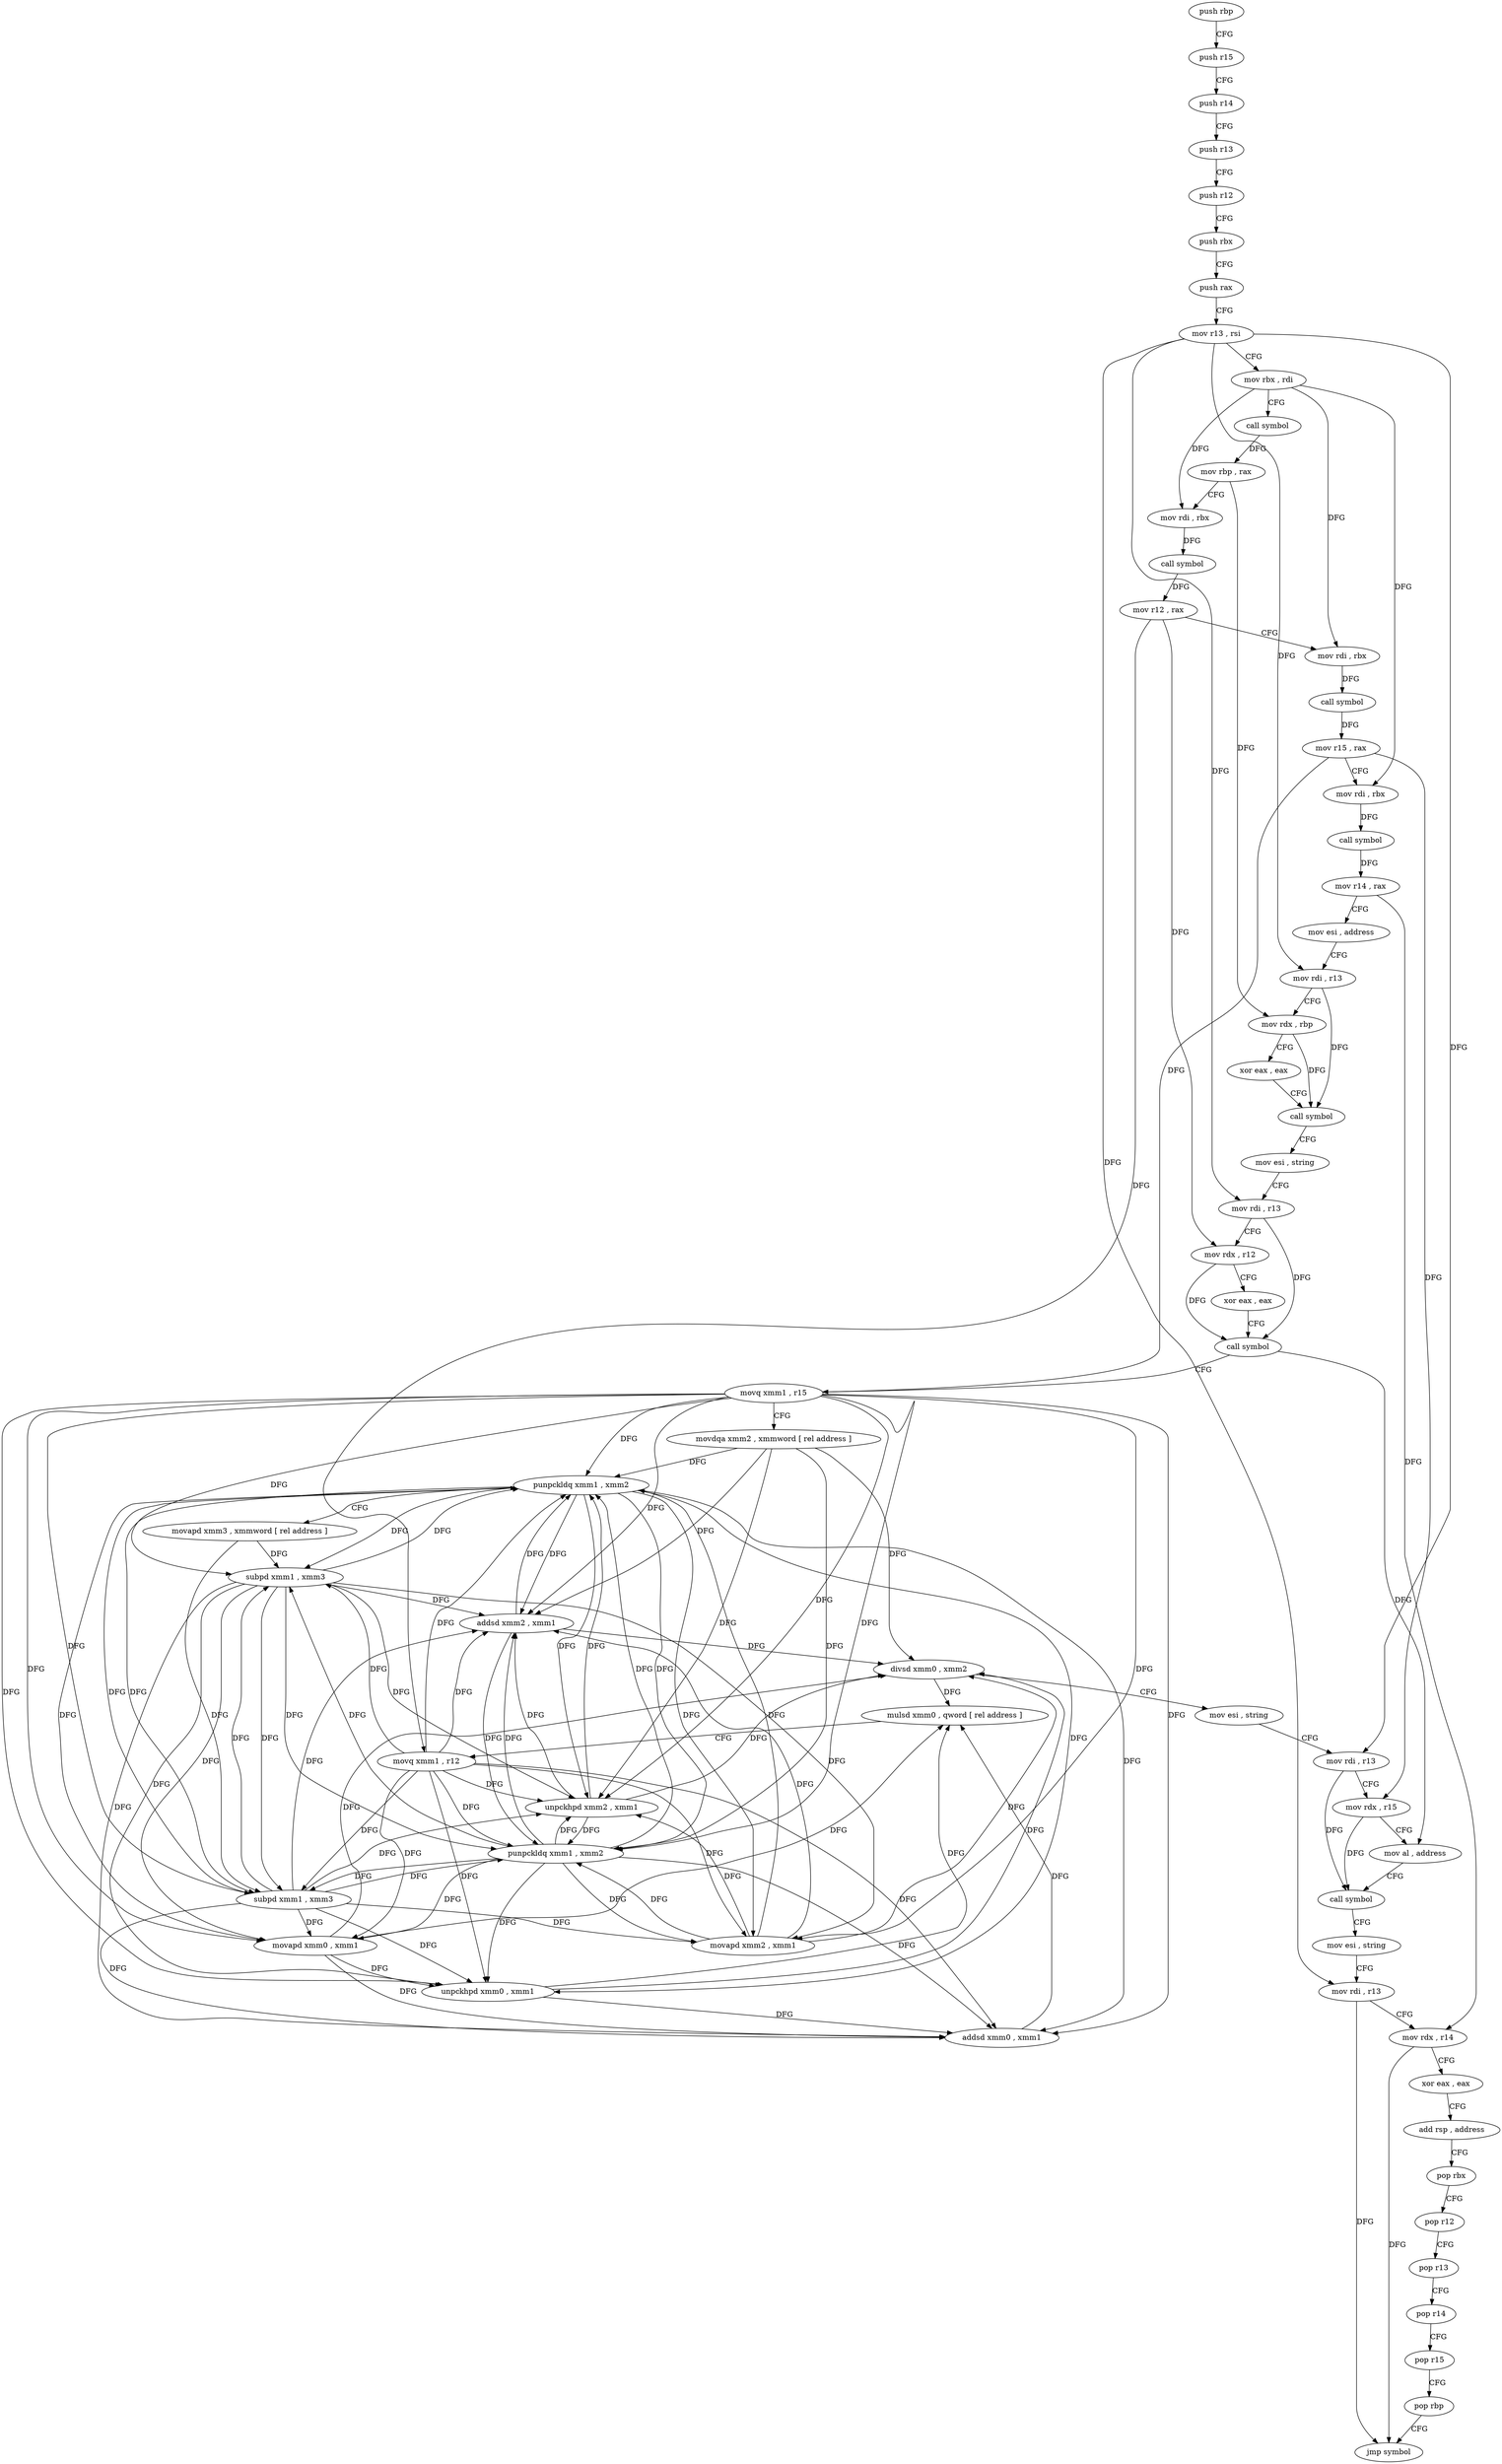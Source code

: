 digraph "func" {
"4270704" [label = "push rbp" ]
"4270705" [label = "push r15" ]
"4270707" [label = "push r14" ]
"4270709" [label = "push r13" ]
"4270711" [label = "push r12" ]
"4270713" [label = "push rbx" ]
"4270714" [label = "push rax" ]
"4270715" [label = "mov r13 , rsi" ]
"4270718" [label = "mov rbx , rdi" ]
"4270721" [label = "call symbol" ]
"4270726" [label = "mov rbp , rax" ]
"4270729" [label = "mov rdi , rbx" ]
"4270732" [label = "call symbol" ]
"4270737" [label = "mov r12 , rax" ]
"4270740" [label = "mov rdi , rbx" ]
"4270743" [label = "call symbol" ]
"4270748" [label = "mov r15 , rax" ]
"4270751" [label = "mov rdi , rbx" ]
"4270754" [label = "call symbol" ]
"4270759" [label = "mov r14 , rax" ]
"4270762" [label = "mov esi , address" ]
"4270767" [label = "mov rdi , r13" ]
"4270770" [label = "mov rdx , rbp" ]
"4270773" [label = "xor eax , eax" ]
"4270775" [label = "call symbol" ]
"4270780" [label = "mov esi , string" ]
"4270785" [label = "mov rdi , r13" ]
"4270788" [label = "mov rdx , r12" ]
"4270791" [label = "xor eax , eax" ]
"4270793" [label = "call symbol" ]
"4270798" [label = "movq xmm1 , r15" ]
"4270803" [label = "movdqa xmm2 , xmmword [ rel address ]" ]
"4270811" [label = "punpckldq xmm1 , xmm2" ]
"4270815" [label = "movapd xmm3 , xmmword [ rel address ]" ]
"4270823" [label = "subpd xmm1 , xmm3" ]
"4270827" [label = "movapd xmm0 , xmm1" ]
"4270831" [label = "unpckhpd xmm0 , xmm1" ]
"4270835" [label = "addsd xmm0 , xmm1" ]
"4270839" [label = "mulsd xmm0 , qword [ rel address ]" ]
"4270847" [label = "movq xmm1 , r12" ]
"4270852" [label = "punpckldq xmm1 , xmm2" ]
"4270856" [label = "subpd xmm1 , xmm3" ]
"4270860" [label = "movapd xmm2 , xmm1" ]
"4270864" [label = "unpckhpd xmm2 , xmm1" ]
"4270868" [label = "addsd xmm2 , xmm1" ]
"4270872" [label = "divsd xmm0 , xmm2" ]
"4270876" [label = "mov esi , string" ]
"4270881" [label = "mov rdi , r13" ]
"4270884" [label = "mov rdx , r15" ]
"4270887" [label = "mov al , address" ]
"4270889" [label = "call symbol" ]
"4270894" [label = "mov esi , string" ]
"4270899" [label = "mov rdi , r13" ]
"4270902" [label = "mov rdx , r14" ]
"4270905" [label = "xor eax , eax" ]
"4270907" [label = "add rsp , address" ]
"4270911" [label = "pop rbx" ]
"4270912" [label = "pop r12" ]
"4270914" [label = "pop r13" ]
"4270916" [label = "pop r14" ]
"4270918" [label = "pop r15" ]
"4270920" [label = "pop rbp" ]
"4270921" [label = "jmp symbol" ]
"4270704" -> "4270705" [ label = "CFG" ]
"4270705" -> "4270707" [ label = "CFG" ]
"4270707" -> "4270709" [ label = "CFG" ]
"4270709" -> "4270711" [ label = "CFG" ]
"4270711" -> "4270713" [ label = "CFG" ]
"4270713" -> "4270714" [ label = "CFG" ]
"4270714" -> "4270715" [ label = "CFG" ]
"4270715" -> "4270718" [ label = "CFG" ]
"4270715" -> "4270767" [ label = "DFG" ]
"4270715" -> "4270785" [ label = "DFG" ]
"4270715" -> "4270881" [ label = "DFG" ]
"4270715" -> "4270899" [ label = "DFG" ]
"4270718" -> "4270721" [ label = "CFG" ]
"4270718" -> "4270729" [ label = "DFG" ]
"4270718" -> "4270740" [ label = "DFG" ]
"4270718" -> "4270751" [ label = "DFG" ]
"4270721" -> "4270726" [ label = "DFG" ]
"4270726" -> "4270729" [ label = "CFG" ]
"4270726" -> "4270770" [ label = "DFG" ]
"4270729" -> "4270732" [ label = "DFG" ]
"4270732" -> "4270737" [ label = "DFG" ]
"4270737" -> "4270740" [ label = "CFG" ]
"4270737" -> "4270788" [ label = "DFG" ]
"4270737" -> "4270847" [ label = "DFG" ]
"4270740" -> "4270743" [ label = "DFG" ]
"4270743" -> "4270748" [ label = "DFG" ]
"4270748" -> "4270751" [ label = "CFG" ]
"4270748" -> "4270798" [ label = "DFG" ]
"4270748" -> "4270884" [ label = "DFG" ]
"4270751" -> "4270754" [ label = "DFG" ]
"4270754" -> "4270759" [ label = "DFG" ]
"4270759" -> "4270762" [ label = "CFG" ]
"4270759" -> "4270902" [ label = "DFG" ]
"4270762" -> "4270767" [ label = "CFG" ]
"4270767" -> "4270770" [ label = "CFG" ]
"4270767" -> "4270775" [ label = "DFG" ]
"4270770" -> "4270773" [ label = "CFG" ]
"4270770" -> "4270775" [ label = "DFG" ]
"4270773" -> "4270775" [ label = "CFG" ]
"4270775" -> "4270780" [ label = "CFG" ]
"4270780" -> "4270785" [ label = "CFG" ]
"4270785" -> "4270788" [ label = "CFG" ]
"4270785" -> "4270793" [ label = "DFG" ]
"4270788" -> "4270791" [ label = "CFG" ]
"4270788" -> "4270793" [ label = "DFG" ]
"4270791" -> "4270793" [ label = "CFG" ]
"4270793" -> "4270798" [ label = "CFG" ]
"4270793" -> "4270887" [ label = "DFG" ]
"4270798" -> "4270803" [ label = "CFG" ]
"4270798" -> "4270811" [ label = "DFG" ]
"4270798" -> "4270823" [ label = "DFG" ]
"4270798" -> "4270827" [ label = "DFG" ]
"4270798" -> "4270831" [ label = "DFG" ]
"4270798" -> "4270835" [ label = "DFG" ]
"4270798" -> "4270852" [ label = "DFG" ]
"4270798" -> "4270856" [ label = "DFG" ]
"4270798" -> "4270860" [ label = "DFG" ]
"4270798" -> "4270864" [ label = "DFG" ]
"4270798" -> "4270868" [ label = "DFG" ]
"4270803" -> "4270811" [ label = "DFG" ]
"4270803" -> "4270852" [ label = "DFG" ]
"4270803" -> "4270864" [ label = "DFG" ]
"4270803" -> "4270868" [ label = "DFG" ]
"4270803" -> "4270872" [ label = "DFG" ]
"4270811" -> "4270815" [ label = "CFG" ]
"4270811" -> "4270823" [ label = "DFG" ]
"4270811" -> "4270827" [ label = "DFG" ]
"4270811" -> "4270831" [ label = "DFG" ]
"4270811" -> "4270835" [ label = "DFG" ]
"4270811" -> "4270852" [ label = "DFG" ]
"4270811" -> "4270856" [ label = "DFG" ]
"4270811" -> "4270860" [ label = "DFG" ]
"4270811" -> "4270864" [ label = "DFG" ]
"4270811" -> "4270868" [ label = "DFG" ]
"4270815" -> "4270823" [ label = "DFG" ]
"4270815" -> "4270856" [ label = "DFG" ]
"4270823" -> "4270827" [ label = "DFG" ]
"4270823" -> "4270811" [ label = "DFG" ]
"4270823" -> "4270831" [ label = "DFG" ]
"4270823" -> "4270835" [ label = "DFG" ]
"4270823" -> "4270852" [ label = "DFG" ]
"4270823" -> "4270856" [ label = "DFG" ]
"4270823" -> "4270860" [ label = "DFG" ]
"4270823" -> "4270864" [ label = "DFG" ]
"4270823" -> "4270868" [ label = "DFG" ]
"4270827" -> "4270831" [ label = "DFG" ]
"4270827" -> "4270835" [ label = "DFG" ]
"4270827" -> "4270839" [ label = "DFG" ]
"4270827" -> "4270872" [ label = "DFG" ]
"4270831" -> "4270835" [ label = "DFG" ]
"4270831" -> "4270839" [ label = "DFG" ]
"4270831" -> "4270872" [ label = "DFG" ]
"4270835" -> "4270839" [ label = "DFG" ]
"4270839" -> "4270847" [ label = "CFG" ]
"4270847" -> "4270852" [ label = "DFG" ]
"4270847" -> "4270827" [ label = "DFG" ]
"4270847" -> "4270831" [ label = "DFG" ]
"4270847" -> "4270835" [ label = "DFG" ]
"4270847" -> "4270811" [ label = "DFG" ]
"4270847" -> "4270823" [ label = "DFG" ]
"4270847" -> "4270856" [ label = "DFG" ]
"4270847" -> "4270860" [ label = "DFG" ]
"4270847" -> "4270864" [ label = "DFG" ]
"4270847" -> "4270868" [ label = "DFG" ]
"4270852" -> "4270856" [ label = "DFG" ]
"4270852" -> "4270827" [ label = "DFG" ]
"4270852" -> "4270831" [ label = "DFG" ]
"4270852" -> "4270835" [ label = "DFG" ]
"4270852" -> "4270811" [ label = "DFG" ]
"4270852" -> "4270823" [ label = "DFG" ]
"4270852" -> "4270860" [ label = "DFG" ]
"4270852" -> "4270864" [ label = "DFG" ]
"4270852" -> "4270868" [ label = "DFG" ]
"4270856" -> "4270860" [ label = "DFG" ]
"4270856" -> "4270827" [ label = "DFG" ]
"4270856" -> "4270831" [ label = "DFG" ]
"4270856" -> "4270835" [ label = "DFG" ]
"4270856" -> "4270811" [ label = "DFG" ]
"4270856" -> "4270823" [ label = "DFG" ]
"4270856" -> "4270852" [ label = "DFG" ]
"4270856" -> "4270864" [ label = "DFG" ]
"4270856" -> "4270868" [ label = "DFG" ]
"4270860" -> "4270864" [ label = "DFG" ]
"4270860" -> "4270811" [ label = "DFG" ]
"4270860" -> "4270852" [ label = "DFG" ]
"4270860" -> "4270868" [ label = "DFG" ]
"4270860" -> "4270872" [ label = "DFG" ]
"4270864" -> "4270868" [ label = "DFG" ]
"4270864" -> "4270811" [ label = "DFG" ]
"4270864" -> "4270852" [ label = "DFG" ]
"4270864" -> "4270872" [ label = "DFG" ]
"4270868" -> "4270872" [ label = "DFG" ]
"4270868" -> "4270811" [ label = "DFG" ]
"4270868" -> "4270852" [ label = "DFG" ]
"4270872" -> "4270876" [ label = "CFG" ]
"4270872" -> "4270839" [ label = "DFG" ]
"4270876" -> "4270881" [ label = "CFG" ]
"4270881" -> "4270884" [ label = "CFG" ]
"4270881" -> "4270889" [ label = "DFG" ]
"4270884" -> "4270887" [ label = "CFG" ]
"4270884" -> "4270889" [ label = "DFG" ]
"4270887" -> "4270889" [ label = "CFG" ]
"4270889" -> "4270894" [ label = "CFG" ]
"4270894" -> "4270899" [ label = "CFG" ]
"4270899" -> "4270902" [ label = "CFG" ]
"4270899" -> "4270921" [ label = "DFG" ]
"4270902" -> "4270905" [ label = "CFG" ]
"4270902" -> "4270921" [ label = "DFG" ]
"4270905" -> "4270907" [ label = "CFG" ]
"4270907" -> "4270911" [ label = "CFG" ]
"4270911" -> "4270912" [ label = "CFG" ]
"4270912" -> "4270914" [ label = "CFG" ]
"4270914" -> "4270916" [ label = "CFG" ]
"4270916" -> "4270918" [ label = "CFG" ]
"4270918" -> "4270920" [ label = "CFG" ]
"4270920" -> "4270921" [ label = "CFG" ]
}
